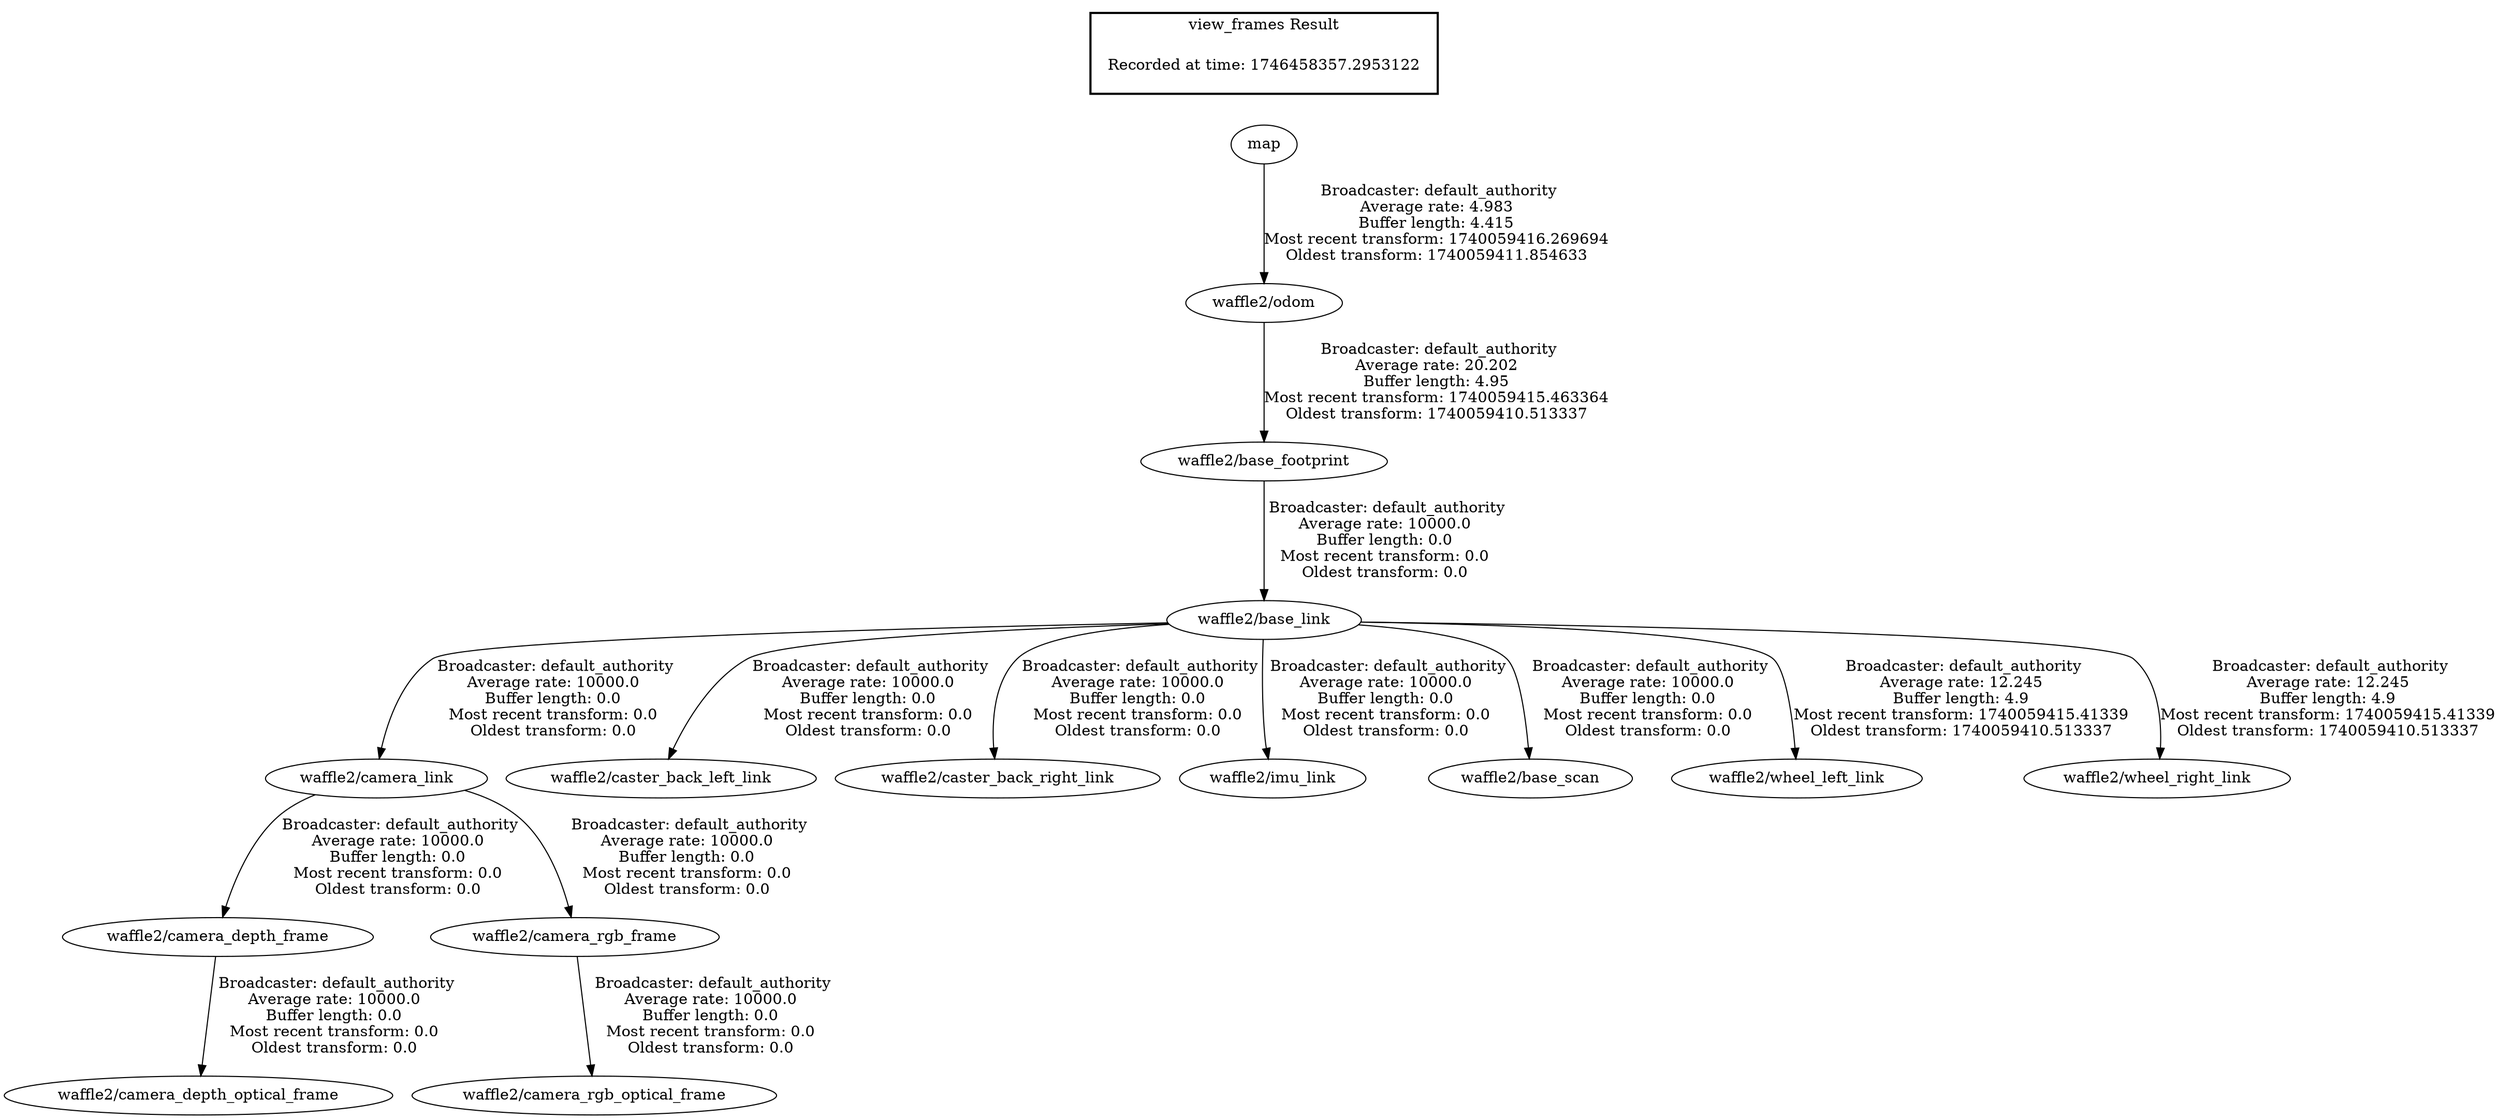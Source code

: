 digraph G {
"map" -> "waffle2/odom"[label=" Broadcaster: default_authority\nAverage rate: 4.983\nBuffer length: 4.415\nMost recent transform: 1740059416.269694\nOldest transform: 1740059411.854633\n"];
"waffle2/base_footprint" -> "waffle2/base_link"[label=" Broadcaster: default_authority\nAverage rate: 10000.0\nBuffer length: 0.0\nMost recent transform: 0.0\nOldest transform: 0.0\n"];
"waffle2/odom" -> "waffle2/base_footprint"[label=" Broadcaster: default_authority\nAverage rate: 20.202\nBuffer length: 4.95\nMost recent transform: 1740059415.463364\nOldest transform: 1740059410.513337\n"];
"waffle2/camera_link" -> "waffle2/camera_depth_frame"[label=" Broadcaster: default_authority\nAverage rate: 10000.0\nBuffer length: 0.0\nMost recent transform: 0.0\nOldest transform: 0.0\n"];
"waffle2/base_link" -> "waffle2/camera_link"[label=" Broadcaster: default_authority\nAverage rate: 10000.0\nBuffer length: 0.0\nMost recent transform: 0.0\nOldest transform: 0.0\n"];
"waffle2/camera_depth_frame" -> "waffle2/camera_depth_optical_frame"[label=" Broadcaster: default_authority\nAverage rate: 10000.0\nBuffer length: 0.0\nMost recent transform: 0.0\nOldest transform: 0.0\n"];
"waffle2/camera_link" -> "waffle2/camera_rgb_frame"[label=" Broadcaster: default_authority\nAverage rate: 10000.0\nBuffer length: 0.0\nMost recent transform: 0.0\nOldest transform: 0.0\n"];
"waffle2/camera_rgb_frame" -> "waffle2/camera_rgb_optical_frame"[label=" Broadcaster: default_authority\nAverage rate: 10000.0\nBuffer length: 0.0\nMost recent transform: 0.0\nOldest transform: 0.0\n"];
"waffle2/base_link" -> "waffle2/caster_back_left_link"[label=" Broadcaster: default_authority\nAverage rate: 10000.0\nBuffer length: 0.0\nMost recent transform: 0.0\nOldest transform: 0.0\n"];
"waffle2/base_link" -> "waffle2/caster_back_right_link"[label=" Broadcaster: default_authority\nAverage rate: 10000.0\nBuffer length: 0.0\nMost recent transform: 0.0\nOldest transform: 0.0\n"];
"waffle2/base_link" -> "waffle2/imu_link"[label=" Broadcaster: default_authority\nAverage rate: 10000.0\nBuffer length: 0.0\nMost recent transform: 0.0\nOldest transform: 0.0\n"];
"waffle2/base_link" -> "waffle2/base_scan"[label=" Broadcaster: default_authority\nAverage rate: 10000.0\nBuffer length: 0.0\nMost recent transform: 0.0\nOldest transform: 0.0\n"];
"waffle2/base_link" -> "waffle2/wheel_left_link"[label=" Broadcaster: default_authority\nAverage rate: 12.245\nBuffer length: 4.9\nMost recent transform: 1740059415.41339\nOldest transform: 1740059410.513337\n"];
"waffle2/base_link" -> "waffle2/wheel_right_link"[label=" Broadcaster: default_authority\nAverage rate: 12.245\nBuffer length: 4.9\nMost recent transform: 1740059415.41339\nOldest transform: 1740059410.513337\n"];
edge [style=invis];
 subgraph cluster_legend { style=bold; color=black; label ="view_frames Result";
"Recorded at time: 1746458357.2953122"[ shape=plaintext ] ;
}->"map";
}
